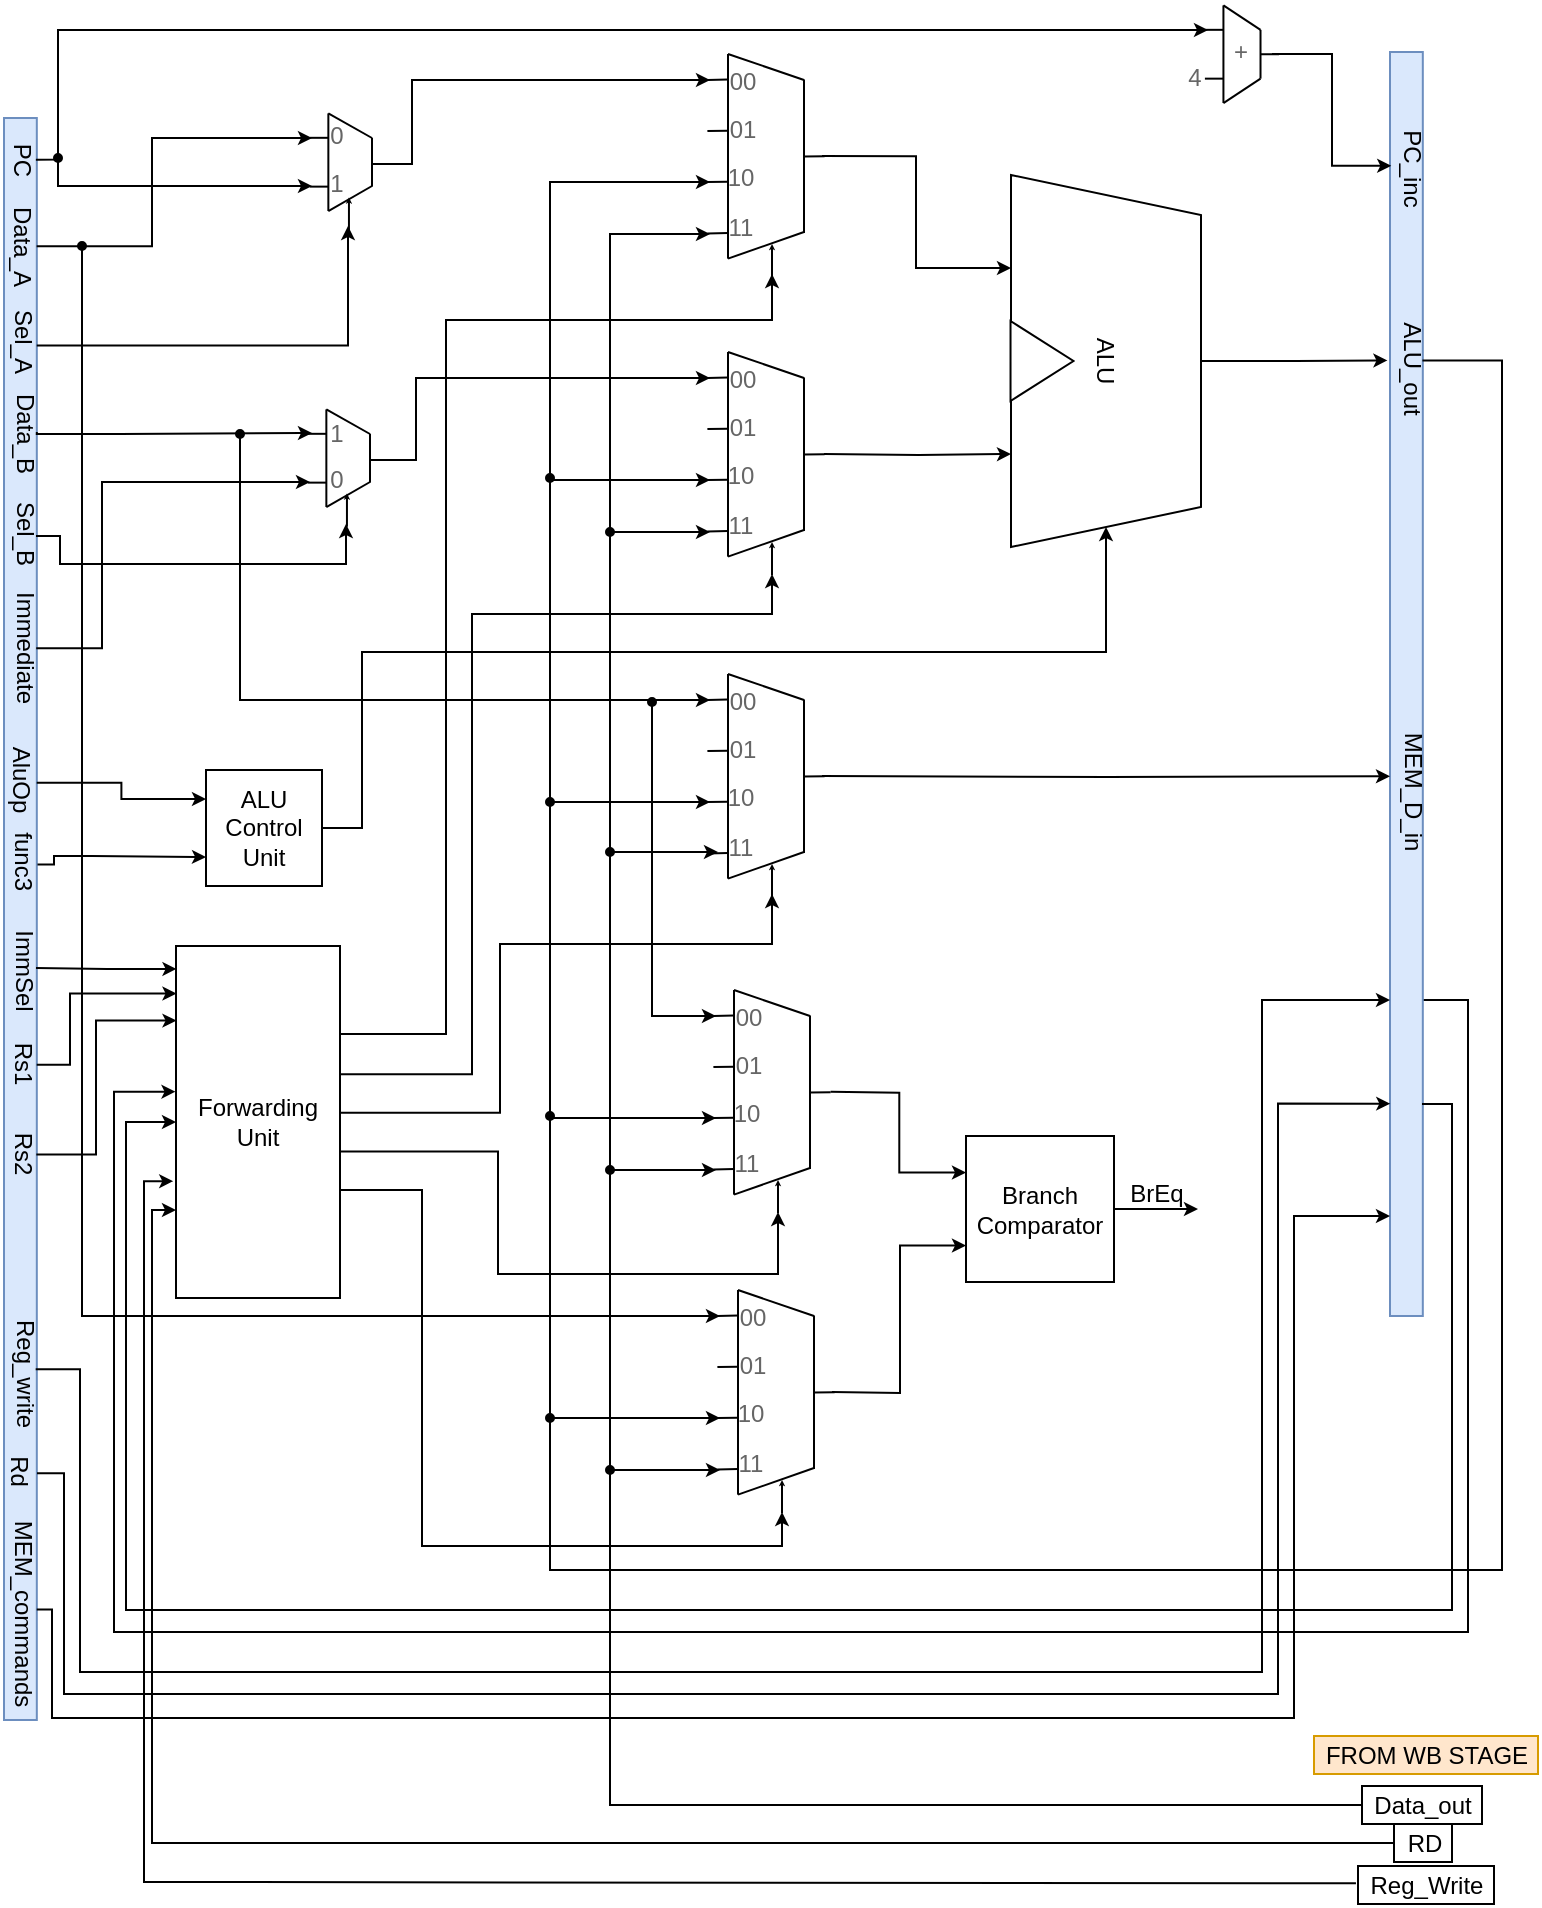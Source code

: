 <mxfile version="13.9.9" type="device"><diagram id="gs0zXALR4lEUMg1UEEpx" name="Pagina-1"><mxGraphModel dx="1707" dy="987" grid="1" gridSize="1" guides="1" tooltips="1" connect="1" arrows="1" fold="1" page="1" pageScale="1" pageWidth="827" pageHeight="1169" math="0" shadow="0"><root><mxCell id="0"/><mxCell id="1" parent="0"/><mxCell id="Ndp9Zpf3dCHqJicD7JMs-126" style="edgeStyle=orthogonalEdgeStyle;rounded=0;orthogonalLoop=1;jettySize=auto;html=1;startArrow=oval;startFill=1;startSize=4;endSize=4;" edge="1" parent="1"><mxGeometry relative="1" as="geometry"><mxPoint x="204" y="103" as="targetPoint"/><mxPoint x="77" y="89" as="sourcePoint"/><Array as="points"><mxPoint x="77" y="103"/></Array></mxGeometry></mxCell><mxCell id="iax1utz7W0_D4Rfj1c8Q-108" value="" style="rounded=0;whiteSpace=wrap;html=1;fillColor=#dae8fc;strokeColor=#6c8ebf;" parent="1" vertex="1"><mxGeometry x="50" y="69" width="16.41" height="801" as="geometry"/></mxCell><mxCell id="Ndp9Zpf3dCHqJicD7JMs-147" style="edgeStyle=orthogonalEdgeStyle;rounded=0;orthogonalLoop=1;jettySize=auto;html=1;startArrow=none;startFill=0;startSize=4;endSize=4;" edge="1" parent="1" source="iax1utz7W0_D4Rfj1c8Q-190"><mxGeometry relative="1" as="geometry"><mxPoint x="647" y="614.5" as="targetPoint"/></mxGeometry></mxCell><mxCell id="iax1utz7W0_D4Rfj1c8Q-190" value="Branch Comparator" style="rounded=0;whiteSpace=wrap;html=1;" parent="1" vertex="1"><mxGeometry x="531" y="578" width="74" height="73" as="geometry"/></mxCell><mxCell id="Ndp9Zpf3dCHqJicD7JMs-159" style="edgeStyle=orthogonalEdgeStyle;rounded=0;orthogonalLoop=1;jettySize=auto;html=1;exitX=1;exitY=0.75;exitDx=0;exitDy=0;startArrow=none;startFill=0;startSize=4;endSize=4;entryX=-0.003;entryY=0.414;entryDx=0;entryDy=0;entryPerimeter=0;" edge="1" parent="1" source="iax1utz7W0_D4Rfj1c8Q-194" target="Ndp9Zpf3dCHqJicD7JMs-87"><mxGeometry relative="1" as="geometry"><mxPoint x="119" y="555" as="targetPoint"/><Array as="points"><mxPoint x="782" y="510"/><mxPoint x="782" y="826"/><mxPoint x="105" y="826"/><mxPoint x="105" y="556"/></Array></mxGeometry></mxCell><mxCell id="iax1utz7W0_D4Rfj1c8Q-194" value="" style="rounded=0;whiteSpace=wrap;html=1;fillColor=#dae8fc;strokeColor=#6c8ebf;" parent="1" vertex="1"><mxGeometry x="743" y="36" width="16.41" height="632" as="geometry"/></mxCell><mxCell id="Ndp9Zpf3dCHqJicD7JMs-124" style="edgeStyle=orthogonalEdgeStyle;rounded=0;orthogonalLoop=1;jettySize=auto;html=1;startArrow=none;startFill=0;startSize=4;endSize=4;exitX=0.982;exitY=0.331;exitDx=0;exitDy=0;exitPerimeter=0;" edge="1" parent="1" source="iax1utz7W0_D4Rfj1c8Q-108"><mxGeometry relative="1" as="geometry"><mxPoint x="203" y="251" as="targetPoint"/><Array as="points"><mxPoint x="99" y="334"/><mxPoint x="99" y="251"/></Array></mxGeometry></mxCell><mxCell id="lQGqetDoTT76fEAt_yZY-45" value="Immediate" style="text;html=1;align=center;verticalAlign=middle;resizable=0;points=[];autosize=1;rotation=90;" parent="1" vertex="1"><mxGeometry x="27.5" y="324" width="67" height="19" as="geometry"/></mxCell><mxCell id="lQGqetDoTT76fEAt_yZY-122" style="edgeStyle=orthogonalEdgeStyle;rounded=0;orthogonalLoop=1;jettySize=auto;html=1;startArrow=none;startFill=0;endSize=4;targetPerimeterSpacing=0;strokeWidth=1;exitX=0.995;exitY=0.08;exitDx=0;exitDy=0;exitPerimeter=0;" parent="1" source="iax1utz7W0_D4Rfj1c8Q-108" edge="1"><mxGeometry relative="1" as="geometry"><mxPoint x="204" y="79" as="targetPoint"/><Array as="points"><mxPoint x="124" y="133"/><mxPoint x="124" y="79"/></Array><mxPoint x="80" y="195.876" as="sourcePoint"/></mxGeometry></mxCell><mxCell id="lQGqetDoTT76fEAt_yZY-48" value="Data_A" style="text;html=1;align=center;verticalAlign=middle;resizable=0;points=[];autosize=1;rotation=90;" parent="1" vertex="1"><mxGeometry x="34" y="123" width="51" height="19" as="geometry"/></mxCell><mxCell id="Ndp9Zpf3dCHqJicD7JMs-82" style="edgeStyle=orthogonalEdgeStyle;rounded=0;orthogonalLoop=1;jettySize=auto;html=1;endSize=4;exitX=1.001;exitY=0.196;exitDx=0;exitDy=0;exitPerimeter=0;" edge="1" parent="1" source="iax1utz7W0_D4Rfj1c8Q-108"><mxGeometry relative="1" as="geometry"><mxPoint x="204" y="226.5" as="targetPoint"/><Array as="points"><mxPoint x="66" y="227"/><mxPoint x="108" y="227"/></Array></mxGeometry></mxCell><mxCell id="lQGqetDoTT76fEAt_yZY-49" value="Data_B" style="text;html=1;align=center;verticalAlign=middle;resizable=0;points=[];autosize=1;rotation=90;" parent="1" vertex="1"><mxGeometry x="35.5" y="217" width="51" height="19" as="geometry"/></mxCell><mxCell id="QHmNfSdxO73KkAFyMdb4-10" style="edgeStyle=orthogonalEdgeStyle;rounded=0;orthogonalLoop=1;jettySize=auto;html=1;startArrow=none;startFill=0;endArrow=classic;endFill=1;endSize=4;exitX=0.972;exitY=0.026;exitDx=0;exitDy=0;exitPerimeter=0;" parent="1" source="iax1utz7W0_D4Rfj1c8Q-108" edge="1"><mxGeometry relative="1" as="geometry"><mxPoint x="652" y="25" as="targetPoint"/><Array as="points"><mxPoint x="77" y="90"/><mxPoint x="77" y="25"/><mxPoint x="640" y="25"/></Array><mxPoint x="87" y="101" as="sourcePoint"/></mxGeometry></mxCell><mxCell id="lQGqetDoTT76fEAt_yZY-53" value="PC" style="text;html=1;align=center;verticalAlign=middle;resizable=0;points=[];autosize=1;rotation=90;" parent="1" vertex="1"><mxGeometry x="45.0" y="80.26" width="28" height="19" as="geometry"/></mxCell><mxCell id="lQGqetDoTT76fEAt_yZY-54" value="" style="group" parent="1" vertex="1" connectable="0"><mxGeometry x="204.997" y="211.995" width="37.274" height="51.525" as="geometry"/></mxCell><mxCell id="lQGqetDoTT76fEAt_yZY-55" value="" style="group" parent="lQGqetDoTT76fEAt_yZY-54" vertex="1" connectable="0"><mxGeometry width="33.984" height="51.525" as="geometry"/></mxCell><mxCell id="lQGqetDoTT76fEAt_yZY-56" value="" style="endArrow=none;html=1;" parent="lQGqetDoTT76fEAt_yZY-55" edge="1"><mxGeometry width="50" height="50" relative="1" as="geometry"><mxPoint x="6.179" y="51.525" as="sourcePoint"/><mxPoint x="6.179" y="2.712" as="targetPoint"/></mxGeometry></mxCell><mxCell id="lQGqetDoTT76fEAt_yZY-57" value="" style="endArrow=none;html=1;" parent="lQGqetDoTT76fEAt_yZY-55" edge="1"><mxGeometry width="50" height="50" relative="1" as="geometry"><mxPoint x="-3.089" y="14.915" as="sourcePoint"/><mxPoint x="6.179" y="14.915" as="targetPoint"/><Array as="points"><mxPoint x="6.179" y="14.915"/></Array></mxGeometry></mxCell><mxCell id="lQGqetDoTT76fEAt_yZY-58" value="" style="endArrow=none;html=1;" parent="lQGqetDoTT76fEAt_yZY-55" edge="1"><mxGeometry width="50" height="50" relative="1" as="geometry"><mxPoint x="-3.089" y="39.322" as="sourcePoint"/><mxPoint x="6.179" y="39.322" as="targetPoint"/><Array as="points"><mxPoint x="6.179" y="39.322"/></Array></mxGeometry></mxCell><mxCell id="lQGqetDoTT76fEAt_yZY-59" value="" style="endArrow=none;html=1;" parent="lQGqetDoTT76fEAt_yZY-55" edge="1"><mxGeometry width="50" height="50" relative="1" as="geometry"><mxPoint x="6.179" y="2.712" as="sourcePoint"/><mxPoint x="28.003" y="15.005" as="targetPoint"/></mxGeometry></mxCell><mxCell id="lQGqetDoTT76fEAt_yZY-60" value="" style="endArrow=none;html=1;" parent="lQGqetDoTT76fEAt_yZY-55" edge="1"><mxGeometry width="50" height="50" relative="1" as="geometry"><mxPoint x="6.179" y="51.525" as="sourcePoint"/><mxPoint x="28.003" y="39.005" as="targetPoint"/></mxGeometry></mxCell><mxCell id="lQGqetDoTT76fEAt_yZY-61" value="" style="endArrow=none;html=1;" parent="lQGqetDoTT76fEAt_yZY-55" edge="1"><mxGeometry width="50" height="50" relative="1" as="geometry"><mxPoint x="28.006" y="39.322" as="sourcePoint"/><mxPoint x="28.006" y="14.915" as="targetPoint"/></mxGeometry></mxCell><mxCell id="lQGqetDoTT76fEAt_yZY-62" value="&lt;font color=&quot;#666666&quot; style=&quot;font-size: 12px&quot;&gt;0&lt;/font&gt;" style="text;html=1;align=center;verticalAlign=middle;resizable=0;points=[];autosize=1;" parent="lQGqetDoTT76fEAt_yZY-55" vertex="1"><mxGeometry x="3.0" y="28.01" width="17" height="19" as="geometry"/></mxCell><mxCell id="lQGqetDoTT76fEAt_yZY-63" value="&lt;font color=&quot;#666666&quot; style=&quot;font-size: 12px;&quot;&gt;1&lt;/font&gt;" style="text;html=1;align=center;verticalAlign=middle;resizable=0;points=[];autosize=1;fontSize=12;" parent="lQGqetDoTT76fEAt_yZY-55" vertex="1"><mxGeometry x="1.5" y="5.007" width="20" height="20" as="geometry"/></mxCell><mxCell id="lQGqetDoTT76fEAt_yZY-64" value="" style="endArrow=classic;html=1;endFill=1;endSize=0;" parent="lQGqetDoTT76fEAt_yZY-55" edge="1"><mxGeometry width="50" height="50" relative="1" as="geometry"><mxPoint x="16.477" y="61.369" as="sourcePoint"/><mxPoint x="16.477" y="44.744" as="targetPoint"/></mxGeometry></mxCell><mxCell id="lQGqetDoTT76fEAt_yZY-65" value="" style="endArrow=none;html=1;" parent="lQGqetDoTT76fEAt_yZY-54" edge="1"><mxGeometry width="50" height="50" relative="1" as="geometry"><mxPoint x="28.006" y="28.009" as="sourcePoint"/><mxPoint x="37.274" y="28.009" as="targetPoint"/><Array as="points"/></mxGeometry></mxCell><mxCell id="lQGqetDoTT76fEAt_yZY-66" value="" style="group" parent="1" vertex="1" connectable="0"><mxGeometry x="205.997" y="63.995" width="37.274" height="51.525" as="geometry"/></mxCell><mxCell id="lQGqetDoTT76fEAt_yZY-67" value="" style="group" parent="lQGqetDoTT76fEAt_yZY-66" vertex="1" connectable="0"><mxGeometry width="33.984" height="51.525" as="geometry"/></mxCell><mxCell id="lQGqetDoTT76fEAt_yZY-68" value="" style="endArrow=none;html=1;" parent="lQGqetDoTT76fEAt_yZY-67" edge="1"><mxGeometry width="50" height="50" relative="1" as="geometry"><mxPoint x="6.179" y="51.525" as="sourcePoint"/><mxPoint x="6.179" y="2.712" as="targetPoint"/></mxGeometry></mxCell><mxCell id="lQGqetDoTT76fEAt_yZY-69" value="" style="endArrow=none;html=1;" parent="lQGqetDoTT76fEAt_yZY-67" edge="1"><mxGeometry width="50" height="50" relative="1" as="geometry"><mxPoint x="-3.089" y="14.915" as="sourcePoint"/><mxPoint x="6.179" y="14.915" as="targetPoint"/><Array as="points"><mxPoint x="6.179" y="14.915"/></Array></mxGeometry></mxCell><mxCell id="lQGqetDoTT76fEAt_yZY-70" value="" style="endArrow=none;html=1;" parent="lQGqetDoTT76fEAt_yZY-67" edge="1"><mxGeometry width="50" height="50" relative="1" as="geometry"><mxPoint x="-3.089" y="39.322" as="sourcePoint"/><mxPoint x="6.179" y="39.322" as="targetPoint"/><Array as="points"><mxPoint x="6.179" y="39.322"/></Array></mxGeometry></mxCell><mxCell id="lQGqetDoTT76fEAt_yZY-71" value="" style="endArrow=none;html=1;" parent="lQGqetDoTT76fEAt_yZY-67" edge="1"><mxGeometry width="50" height="50" relative="1" as="geometry"><mxPoint x="6.179" y="2.712" as="sourcePoint"/><mxPoint x="28.003" y="15.005" as="targetPoint"/></mxGeometry></mxCell><mxCell id="lQGqetDoTT76fEAt_yZY-72" value="" style="endArrow=none;html=1;" parent="lQGqetDoTT76fEAt_yZY-67" edge="1"><mxGeometry width="50" height="50" relative="1" as="geometry"><mxPoint x="6.179" y="51.525" as="sourcePoint"/><mxPoint x="28.003" y="39.005" as="targetPoint"/></mxGeometry></mxCell><mxCell id="lQGqetDoTT76fEAt_yZY-73" value="" style="endArrow=none;html=1;" parent="lQGqetDoTT76fEAt_yZY-67" edge="1"><mxGeometry width="50" height="50" relative="1" as="geometry"><mxPoint x="28.006" y="39.322" as="sourcePoint"/><mxPoint x="28.006" y="14.915" as="targetPoint"/></mxGeometry></mxCell><mxCell id="lQGqetDoTT76fEAt_yZY-74" value="&lt;font color=&quot;#666666&quot; style=&quot;font-size: 12px&quot;&gt;0&lt;/font&gt;" style="text;html=1;align=center;verticalAlign=middle;resizable=0;points=[];autosize=1;" parent="lQGqetDoTT76fEAt_yZY-67" vertex="1"><mxGeometry x="2.0" y="5" width="17" height="19" as="geometry"/></mxCell><mxCell id="lQGqetDoTT76fEAt_yZY-75" value="&lt;font color=&quot;#666666&quot; style=&quot;font-size: 12px;&quot;&gt;1&lt;/font&gt;" style="text;html=1;align=center;verticalAlign=middle;resizable=0;points=[];autosize=1;fontSize=12;" parent="lQGqetDoTT76fEAt_yZY-67" vertex="1"><mxGeometry y="28.007" width="20" height="20" as="geometry"/></mxCell><mxCell id="lQGqetDoTT76fEAt_yZY-76" value="" style="endArrow=classic;html=1;endFill=1;endSize=0;" parent="lQGqetDoTT76fEAt_yZY-67" edge="1"><mxGeometry width="50" height="50" relative="1" as="geometry"><mxPoint x="16.477" y="61.369" as="sourcePoint"/><mxPoint x="16.477" y="44.744" as="targetPoint"/></mxGeometry></mxCell><mxCell id="lQGqetDoTT76fEAt_yZY-77" value="" style="endArrow=none;html=1;" parent="lQGqetDoTT76fEAt_yZY-66" edge="1"><mxGeometry width="50" height="50" relative="1" as="geometry"><mxPoint x="28.006" y="28.009" as="sourcePoint"/><mxPoint x="37.274" y="28.009" as="targetPoint"/><Array as="points"/></mxGeometry></mxCell><mxCell id="lQGqetDoTT76fEAt_yZY-99" value="" style="group" parent="1" vertex="1" connectable="0"><mxGeometry x="635.001" y="10.001" width="52.521" height="51.525" as="geometry"/></mxCell><mxCell id="lQGqetDoTT76fEAt_yZY-100" value="" style="group" parent="lQGqetDoTT76fEAt_yZY-99" vertex="1" connectable="0"><mxGeometry x="18.537" width="33.984" height="51.525" as="geometry"/></mxCell><mxCell id="lQGqetDoTT76fEAt_yZY-101" value="" style="endArrow=none;html=1;" parent="lQGqetDoTT76fEAt_yZY-100" edge="1"><mxGeometry width="50" height="50" relative="1" as="geometry"><mxPoint x="6.179" y="51.525" as="sourcePoint"/><mxPoint x="6.179" y="2.712" as="targetPoint"/></mxGeometry></mxCell><mxCell id="lQGqetDoTT76fEAt_yZY-102" value="" style="endArrow=none;html=1;" parent="lQGqetDoTT76fEAt_yZY-100" edge="1"><mxGeometry width="50" height="50" relative="1" as="geometry"><mxPoint x="-3.089" y="14.915" as="sourcePoint"/><mxPoint x="6.179" y="14.915" as="targetPoint"/><Array as="points"><mxPoint x="6.179" y="14.915"/></Array></mxGeometry></mxCell><mxCell id="lQGqetDoTT76fEAt_yZY-103" value="" style="endArrow=none;html=1;" parent="lQGqetDoTT76fEAt_yZY-100" edge="1"><mxGeometry width="50" height="50" relative="1" as="geometry"><mxPoint x="-3.089" y="39.322" as="sourcePoint"/><mxPoint x="6.179" y="39.322" as="targetPoint"/><Array as="points"><mxPoint x="6.179" y="39.322"/></Array></mxGeometry></mxCell><mxCell id="lQGqetDoTT76fEAt_yZY-104" value="" style="endArrow=none;html=1;" parent="lQGqetDoTT76fEAt_yZY-100" edge="1"><mxGeometry width="50" height="50" relative="1" as="geometry"><mxPoint x="6.179" y="2.712" as="sourcePoint"/><mxPoint x="24.716" y="14.915" as="targetPoint"/></mxGeometry></mxCell><mxCell id="lQGqetDoTT76fEAt_yZY-105" value="" style="endArrow=none;html=1;" parent="lQGqetDoTT76fEAt_yZY-100" edge="1"><mxGeometry width="50" height="50" relative="1" as="geometry"><mxPoint x="6.179" y="51.525" as="sourcePoint"/><mxPoint x="24.716" y="39.322" as="targetPoint"/></mxGeometry></mxCell><mxCell id="lQGqetDoTT76fEAt_yZY-106" value="" style="endArrow=none;html=1;" parent="lQGqetDoTT76fEAt_yZY-100" edge="1"><mxGeometry width="50" height="50" relative="1" as="geometry"><mxPoint x="24.716" y="39.322" as="sourcePoint"/><mxPoint x="24.716" y="14.915" as="targetPoint"/></mxGeometry></mxCell><mxCell id="lQGqetDoTT76fEAt_yZY-107" value="" style="endArrow=none;html=1;" parent="lQGqetDoTT76fEAt_yZY-100" edge="1"><mxGeometry width="50" height="50" relative="1" as="geometry"><mxPoint x="24.716" y="27.119" as="sourcePoint"/><mxPoint x="33.984" y="27.119" as="targetPoint"/><Array as="points"/></mxGeometry></mxCell><mxCell id="lQGqetDoTT76fEAt_yZY-108" value="&lt;font color=&quot;#666666&quot;&gt;+&lt;/font&gt;" style="text;html=1;align=center;verticalAlign=middle;resizable=0;points=[];autosize=1;fontSize=12;" parent="lQGqetDoTT76fEAt_yZY-100" vertex="1"><mxGeometry x="5.149" y="16.259" width="18" height="19" as="geometry"/></mxCell><mxCell id="lQGqetDoTT76fEAt_yZY-110" value="&lt;font color=&quot;#666666&quot;&gt;4&lt;/font&gt;" style="text;html=1;align=center;verticalAlign=middle;resizable=0;points=[];autosize=1;fontSize=12;" parent="lQGqetDoTT76fEAt_yZY-99" vertex="1"><mxGeometry x="1.54" y="29" width="17" height="19" as="geometry"/></mxCell><mxCell id="Ndp9Zpf3dCHqJicD7JMs-101" style="edgeStyle=orthogonalEdgeStyle;rounded=0;orthogonalLoop=1;jettySize=auto;html=1;entryX=-0.078;entryY=0.244;entryDx=0;entryDy=0;entryPerimeter=0;endSize=4;" edge="1" parent="1" source="lQGqetDoTT76fEAt_yZY-89" target="iax1utz7W0_D4Rfj1c8Q-194"><mxGeometry relative="1" as="geometry"/></mxCell><mxCell id="lQGqetDoTT76fEAt_yZY-89" value="ALU" style="shape=trapezoid;perimeter=trapezoidPerimeter;whiteSpace=wrap;html=1;fixedSize=1;rotation=90;" parent="1" vertex="1"><mxGeometry x="508" y="143" width="186" height="95" as="geometry"/></mxCell><mxCell id="Ndp9Zpf3dCHqJicD7JMs-141" style="edgeStyle=orthogonalEdgeStyle;rounded=0;orthogonalLoop=1;jettySize=auto;html=1;startArrow=none;startFill=0;startSize=4;endSize=4;entryX=0.75;entryY=1;entryDx=0;entryDy=0;" edge="1" parent="1" target="lQGqetDoTT76fEAt_yZY-89"><mxGeometry relative="1" as="geometry"><mxPoint x="540" y="255" as="targetPoint"/><mxPoint x="460" y="237" as="sourcePoint"/></mxGeometry></mxCell><mxCell id="lQGqetDoTT76fEAt_yZY-93" value="" style="triangle;whiteSpace=wrap;html=1;direction=north;rotation=90;" parent="1" vertex="1"><mxGeometry x="549" y="174.76" width="40" height="31.47" as="geometry"/></mxCell><mxCell id="Ndp9Zpf3dCHqJicD7JMs-2" value="" style="group" vertex="1" connectable="0" parent="1"><mxGeometry x="411.997" y="186" width="48.303" height="102.311" as="geometry"/></mxCell><mxCell id="Ndp9Zpf3dCHqJicD7JMs-3" value="" style="group" vertex="1" connectable="0" parent="Ndp9Zpf3dCHqJicD7JMs-2"><mxGeometry width="41.193" height="102.311" as="geometry"/></mxCell><mxCell id="Ndp9Zpf3dCHqJicD7JMs-4" value="" style="endArrow=none;html=1;" edge="1" parent="Ndp9Zpf3dCHqJicD7JMs-3"><mxGeometry width="51.491" height="63.945" as="geometry"><mxPoint y="102.311" as="sourcePoint"/><mxPoint as="targetPoint"/></mxGeometry></mxCell><mxCell id="Ndp9Zpf3dCHqJicD7JMs-5" value="" style="endArrow=none;html=1;" edge="1" parent="Ndp9Zpf3dCHqJicD7JMs-3"><mxGeometry y="25.578" width="51.491" height="63.945" as="geometry"><mxPoint y="102.311" as="sourcePoint"/><mxPoint x="38.003" y="89" as="targetPoint"/></mxGeometry></mxCell><mxCell id="Ndp9Zpf3dCHqJicD7JMs-6" value="" style="endArrow=none;html=1;" edge="1" parent="Ndp9Zpf3dCHqJicD7JMs-3"><mxGeometry width="51.491" height="63.945" as="geometry"><mxPoint as="sourcePoint"/><mxPoint x="38.003" y="13" as="targetPoint"/></mxGeometry></mxCell><mxCell id="Ndp9Zpf3dCHqJicD7JMs-7" value="" style="endArrow=none;html=1;" edge="1" parent="Ndp9Zpf3dCHqJicD7JMs-3"><mxGeometry x="7.11" width="51.491" height="63.945" as="geometry"><mxPoint x="38.004" y="89.522" as="sourcePoint"/><mxPoint x="38.004" y="12.789" as="targetPoint"/></mxGeometry></mxCell><mxCell id="Ndp9Zpf3dCHqJicD7JMs-8" value="" style="endArrow=none;html=1;" edge="1" parent="Ndp9Zpf3dCHqJicD7JMs-3"><mxGeometry width="51.491" height="63.945" as="geometry"><mxPoint x="-10.298" y="12.968" as="sourcePoint"/><mxPoint y="12.789" as="targetPoint"/><Array as="points"><mxPoint y="12.789"/></Array></mxGeometry></mxCell><mxCell id="Ndp9Zpf3dCHqJicD7JMs-9" value="" style="endArrow=none;html=1;" edge="1" parent="Ndp9Zpf3dCHqJicD7JMs-3"><mxGeometry y="-25.399" width="51.491" height="63.945" as="geometry"><mxPoint x="-10.298" y="38.546" as="sourcePoint"/><mxPoint y="38.367" as="targetPoint"/><Array as="points"><mxPoint y="38.367"/></Array></mxGeometry></mxCell><mxCell id="Ndp9Zpf3dCHqJicD7JMs-10" value="" style="endArrow=none;html=1;" edge="1" parent="Ndp9Zpf3dCHqJicD7JMs-3"><mxGeometry y="0.077" width="51.491" height="63.945" as="geometry"><mxPoint x="-10.298" y="64.021" as="sourcePoint"/><mxPoint x="2.342e-13" y="63.842" as="targetPoint"/><Array as="points"><mxPoint y="63.842"/></Array></mxGeometry></mxCell><mxCell id="Ndp9Zpf3dCHqJicD7JMs-11" value="" style="endArrow=none;html=1;" edge="1" parent="Ndp9Zpf3dCHqJicD7JMs-3"><mxGeometry y="25.757" width="51.491" height="63.945" as="geometry"><mxPoint x="-10.298" y="89.701" as="sourcePoint"/><mxPoint x="2.342e-13" y="89.522" as="targetPoint"/><Array as="points"><mxPoint y="89.522"/></Array></mxGeometry></mxCell><mxCell id="Ndp9Zpf3dCHqJicD7JMs-12" value="&lt;span style=&quot;color: rgb(102 , 102 , 102)&quot;&gt;&lt;font style=&quot;font-size: 12px&quot;&gt;00&lt;/font&gt;&lt;/span&gt;" style="text;html=1;align=center;verticalAlign=middle;resizable=0;points=[];autosize=1;" vertex="1" parent="Ndp9Zpf3dCHqJicD7JMs-3"><mxGeometry x="-5.149" y="4.021" width="25" height="19" as="geometry"/></mxCell><mxCell id="Ndp9Zpf3dCHqJicD7JMs-13" value="&lt;span style=&quot;color: rgb(102 , 102 , 102)&quot;&gt;&lt;font style=&quot;font-size: 12px&quot;&gt;01&lt;/font&gt;&lt;/span&gt;" style="text;html=1;align=center;verticalAlign=middle;resizable=0;points=[];autosize=1;" vertex="1" parent="Ndp9Zpf3dCHqJicD7JMs-3"><mxGeometry x="-5.149" y="28.0" width="25" height="19" as="geometry"/></mxCell><mxCell id="Ndp9Zpf3dCHqJicD7JMs-14" value="&lt;span style=&quot;color: rgb(102 , 102 , 102)&quot;&gt;&lt;font style=&quot;font-size: 12px&quot;&gt;10&lt;/font&gt;&lt;/span&gt;" style="text;html=1;align=center;verticalAlign=middle;resizable=0;points=[];autosize=1;" vertex="1" parent="Ndp9Zpf3dCHqJicD7JMs-3"><mxGeometry x="-5.999" y="52.998" width="25" height="19" as="geometry"/></mxCell><mxCell id="Ndp9Zpf3dCHqJicD7JMs-15" value="&lt;span style=&quot;color: rgb(102 , 102 , 102)&quot;&gt;&lt;font style=&quot;font-size: 12px&quot;&gt;11&lt;/font&gt;&lt;/span&gt;" style="text;html=1;align=center;verticalAlign=middle;resizable=0;points=[];autosize=1;" vertex="1" parent="Ndp9Zpf3dCHqJicD7JMs-3"><mxGeometry x="-5.999" y="77.997" width="24" height="19" as="geometry"/></mxCell><mxCell id="Ndp9Zpf3dCHqJicD7JMs-16" value="" style="endArrow=classic;html=1;endFill=1;endSize=0;" edge="1" parent="Ndp9Zpf3dCHqJicD7JMs-3"><mxGeometry x="5.53" y="-0.92" width="50" height="50" as="geometry"><mxPoint x="22.007" y="111.622" as="sourcePoint"/><mxPoint x="22.007" y="94.997" as="targetPoint"/></mxGeometry></mxCell><mxCell id="Ndp9Zpf3dCHqJicD7JMs-17" value="" style="endArrow=none;html=1;" edge="1" parent="Ndp9Zpf3dCHqJicD7JMs-2"><mxGeometry x="7.11" y="12.699" width="51.491" height="63.945" as="geometry"><mxPoint x="38.004" y="51.245" as="sourcePoint"/><mxPoint x="48.303" y="51.066" as="targetPoint"/><Array as="points"/></mxGeometry></mxCell><mxCell id="Ndp9Zpf3dCHqJicD7JMs-18" value="" style="group" vertex="1" connectable="0" parent="1"><mxGeometry x="411.997" y="347" width="48.303" height="102.311" as="geometry"/></mxCell><mxCell id="Ndp9Zpf3dCHqJicD7JMs-19" value="" style="group" vertex="1" connectable="0" parent="Ndp9Zpf3dCHqJicD7JMs-18"><mxGeometry width="41.193" height="102.311" as="geometry"/></mxCell><mxCell id="Ndp9Zpf3dCHqJicD7JMs-20" value="" style="endArrow=none;html=1;" edge="1" parent="Ndp9Zpf3dCHqJicD7JMs-19"><mxGeometry width="51.491" height="63.945" as="geometry"><mxPoint y="102.311" as="sourcePoint"/><mxPoint as="targetPoint"/></mxGeometry></mxCell><mxCell id="Ndp9Zpf3dCHqJicD7JMs-21" value="" style="endArrow=none;html=1;" edge="1" parent="Ndp9Zpf3dCHqJicD7JMs-19"><mxGeometry y="25.578" width="51.491" height="63.945" as="geometry"><mxPoint y="102.311" as="sourcePoint"/><mxPoint x="38.003" y="89" as="targetPoint"/></mxGeometry></mxCell><mxCell id="Ndp9Zpf3dCHqJicD7JMs-22" value="" style="endArrow=none;html=1;" edge="1" parent="Ndp9Zpf3dCHqJicD7JMs-19"><mxGeometry width="51.491" height="63.945" as="geometry"><mxPoint as="sourcePoint"/><mxPoint x="38.003" y="13" as="targetPoint"/></mxGeometry></mxCell><mxCell id="Ndp9Zpf3dCHqJicD7JMs-23" value="" style="endArrow=none;html=1;" edge="1" parent="Ndp9Zpf3dCHqJicD7JMs-19"><mxGeometry x="7.11" width="51.491" height="63.945" as="geometry"><mxPoint x="38.004" y="89.522" as="sourcePoint"/><mxPoint x="38.004" y="12.789" as="targetPoint"/></mxGeometry></mxCell><mxCell id="Ndp9Zpf3dCHqJicD7JMs-24" value="" style="endArrow=none;html=1;" edge="1" parent="Ndp9Zpf3dCHqJicD7JMs-19"><mxGeometry width="51.491" height="63.945" as="geometry"><mxPoint x="-10.298" y="12.968" as="sourcePoint"/><mxPoint y="12.789" as="targetPoint"/><Array as="points"><mxPoint y="12.789"/></Array></mxGeometry></mxCell><mxCell id="Ndp9Zpf3dCHqJicD7JMs-25" value="" style="endArrow=none;html=1;" edge="1" parent="Ndp9Zpf3dCHqJicD7JMs-19"><mxGeometry y="-25.399" width="51.491" height="63.945" as="geometry"><mxPoint x="-10.298" y="38.546" as="sourcePoint"/><mxPoint y="38.367" as="targetPoint"/><Array as="points"><mxPoint y="38.367"/></Array></mxGeometry></mxCell><mxCell id="Ndp9Zpf3dCHqJicD7JMs-26" value="" style="endArrow=none;html=1;" edge="1" parent="Ndp9Zpf3dCHqJicD7JMs-19"><mxGeometry y="0.077" width="51.491" height="63.945" as="geometry"><mxPoint x="-10.298" y="64.021" as="sourcePoint"/><mxPoint x="2.342e-13" y="63.842" as="targetPoint"/><Array as="points"><mxPoint y="63.842"/></Array></mxGeometry></mxCell><mxCell id="Ndp9Zpf3dCHqJicD7JMs-27" value="" style="endArrow=none;html=1;" edge="1" parent="Ndp9Zpf3dCHqJicD7JMs-19"><mxGeometry y="25.757" width="51.491" height="63.945" as="geometry"><mxPoint x="-10.298" y="89.701" as="sourcePoint"/><mxPoint x="2.342e-13" y="89.522" as="targetPoint"/><Array as="points"><mxPoint y="89.522"/></Array></mxGeometry></mxCell><mxCell id="Ndp9Zpf3dCHqJicD7JMs-28" value="&lt;span style=&quot;color: rgb(102 , 102 , 102)&quot;&gt;&lt;font style=&quot;font-size: 12px&quot;&gt;00&lt;/font&gt;&lt;/span&gt;" style="text;html=1;align=center;verticalAlign=middle;resizable=0;points=[];autosize=1;" vertex="1" parent="Ndp9Zpf3dCHqJicD7JMs-19"><mxGeometry x="-5.149" y="4.021" width="25" height="19" as="geometry"/></mxCell><mxCell id="Ndp9Zpf3dCHqJicD7JMs-29" value="&lt;span style=&quot;color: rgb(102 , 102 , 102)&quot;&gt;&lt;font style=&quot;font-size: 12px&quot;&gt;01&lt;/font&gt;&lt;/span&gt;" style="text;html=1;align=center;verticalAlign=middle;resizable=0;points=[];autosize=1;" vertex="1" parent="Ndp9Zpf3dCHqJicD7JMs-19"><mxGeometry x="-5.149" y="28.0" width="25" height="19" as="geometry"/></mxCell><mxCell id="Ndp9Zpf3dCHqJicD7JMs-30" value="&lt;span style=&quot;color: rgb(102 , 102 , 102)&quot;&gt;&lt;font style=&quot;font-size: 12px&quot;&gt;10&lt;/font&gt;&lt;/span&gt;" style="text;html=1;align=center;verticalAlign=middle;resizable=0;points=[];autosize=1;" vertex="1" parent="Ndp9Zpf3dCHqJicD7JMs-19"><mxGeometry x="-5.999" y="52.998" width="25" height="19" as="geometry"/></mxCell><mxCell id="Ndp9Zpf3dCHqJicD7JMs-31" value="&lt;span style=&quot;color: rgb(102 , 102 , 102)&quot;&gt;&lt;font style=&quot;font-size: 12px&quot;&gt;11&lt;/font&gt;&lt;/span&gt;" style="text;html=1;align=center;verticalAlign=middle;resizable=0;points=[];autosize=1;" vertex="1" parent="Ndp9Zpf3dCHqJicD7JMs-19"><mxGeometry x="-5.999" y="77.997" width="24" height="19" as="geometry"/></mxCell><mxCell id="Ndp9Zpf3dCHqJicD7JMs-32" value="" style="endArrow=classic;html=1;endFill=1;endSize=0;" edge="1" parent="Ndp9Zpf3dCHqJicD7JMs-19"><mxGeometry x="5.53" y="-0.92" width="50" height="50" as="geometry"><mxPoint x="22.007" y="111.622" as="sourcePoint"/><mxPoint x="22.007" y="94.997" as="targetPoint"/></mxGeometry></mxCell><mxCell id="Ndp9Zpf3dCHqJicD7JMs-33" value="" style="endArrow=none;html=1;" edge="1" parent="Ndp9Zpf3dCHqJicD7JMs-18"><mxGeometry x="7.11" y="12.699" width="51.491" height="63.945" as="geometry"><mxPoint x="38.004" y="51.245" as="sourcePoint"/><mxPoint x="48.303" y="51.066" as="targetPoint"/><Array as="points"/></mxGeometry></mxCell><mxCell id="Ndp9Zpf3dCHqJicD7JMs-34" value="" style="group" vertex="1" connectable="0" parent="1"><mxGeometry x="414.997" y="505" width="48.303" height="102.311" as="geometry"/></mxCell><mxCell id="Ndp9Zpf3dCHqJicD7JMs-35" value="" style="group" vertex="1" connectable="0" parent="Ndp9Zpf3dCHqJicD7JMs-34"><mxGeometry width="41.193" height="102.311" as="geometry"/></mxCell><mxCell id="Ndp9Zpf3dCHqJicD7JMs-36" value="" style="endArrow=none;html=1;" edge="1" parent="Ndp9Zpf3dCHqJicD7JMs-35"><mxGeometry width="51.491" height="63.945" as="geometry"><mxPoint y="102.311" as="sourcePoint"/><mxPoint as="targetPoint"/></mxGeometry></mxCell><mxCell id="Ndp9Zpf3dCHqJicD7JMs-37" value="" style="endArrow=none;html=1;" edge="1" parent="Ndp9Zpf3dCHqJicD7JMs-35"><mxGeometry y="25.578" width="51.491" height="63.945" as="geometry"><mxPoint y="102.311" as="sourcePoint"/><mxPoint x="38.003" y="89" as="targetPoint"/></mxGeometry></mxCell><mxCell id="Ndp9Zpf3dCHqJicD7JMs-38" value="" style="endArrow=none;html=1;" edge="1" parent="Ndp9Zpf3dCHqJicD7JMs-35"><mxGeometry width="51.491" height="63.945" as="geometry"><mxPoint as="sourcePoint"/><mxPoint x="38.003" y="13" as="targetPoint"/></mxGeometry></mxCell><mxCell id="Ndp9Zpf3dCHqJicD7JMs-39" value="" style="endArrow=none;html=1;" edge="1" parent="Ndp9Zpf3dCHqJicD7JMs-35"><mxGeometry x="7.11" width="51.491" height="63.945" as="geometry"><mxPoint x="38.004" y="89.522" as="sourcePoint"/><mxPoint x="38.004" y="12.789" as="targetPoint"/></mxGeometry></mxCell><mxCell id="Ndp9Zpf3dCHqJicD7JMs-40" value="" style="endArrow=none;html=1;" edge="1" parent="Ndp9Zpf3dCHqJicD7JMs-35"><mxGeometry width="51.491" height="63.945" as="geometry"><mxPoint x="-10.298" y="12.968" as="sourcePoint"/><mxPoint y="12.789" as="targetPoint"/><Array as="points"><mxPoint y="12.789"/></Array></mxGeometry></mxCell><mxCell id="Ndp9Zpf3dCHqJicD7JMs-41" value="" style="endArrow=none;html=1;" edge="1" parent="Ndp9Zpf3dCHqJicD7JMs-35"><mxGeometry y="-25.399" width="51.491" height="63.945" as="geometry"><mxPoint x="-10.298" y="38.546" as="sourcePoint"/><mxPoint y="38.367" as="targetPoint"/><Array as="points"><mxPoint y="38.367"/></Array></mxGeometry></mxCell><mxCell id="Ndp9Zpf3dCHqJicD7JMs-42" value="" style="endArrow=none;html=1;" edge="1" parent="Ndp9Zpf3dCHqJicD7JMs-35"><mxGeometry y="0.077" width="51.491" height="63.945" as="geometry"><mxPoint x="-10.298" y="64.021" as="sourcePoint"/><mxPoint x="2.342e-13" y="63.842" as="targetPoint"/><Array as="points"><mxPoint y="63.842"/></Array></mxGeometry></mxCell><mxCell id="Ndp9Zpf3dCHqJicD7JMs-43" value="" style="endArrow=none;html=1;" edge="1" parent="Ndp9Zpf3dCHqJicD7JMs-35"><mxGeometry y="25.757" width="51.491" height="63.945" as="geometry"><mxPoint x="-10.298" y="89.701" as="sourcePoint"/><mxPoint x="2.342e-13" y="89.522" as="targetPoint"/><Array as="points"><mxPoint y="89.522"/></Array></mxGeometry></mxCell><mxCell id="Ndp9Zpf3dCHqJicD7JMs-44" value="&lt;span style=&quot;color: rgb(102 , 102 , 102)&quot;&gt;&lt;font style=&quot;font-size: 12px&quot;&gt;00&lt;/font&gt;&lt;/span&gt;" style="text;html=1;align=center;verticalAlign=middle;resizable=0;points=[];autosize=1;" vertex="1" parent="Ndp9Zpf3dCHqJicD7JMs-35"><mxGeometry x="-5.149" y="4.021" width="25" height="19" as="geometry"/></mxCell><mxCell id="Ndp9Zpf3dCHqJicD7JMs-45" value="&lt;span style=&quot;color: rgb(102 , 102 , 102)&quot;&gt;&lt;font style=&quot;font-size: 12px&quot;&gt;01&lt;/font&gt;&lt;/span&gt;" style="text;html=1;align=center;verticalAlign=middle;resizable=0;points=[];autosize=1;" vertex="1" parent="Ndp9Zpf3dCHqJicD7JMs-35"><mxGeometry x="-5.149" y="28.0" width="25" height="19" as="geometry"/></mxCell><mxCell id="Ndp9Zpf3dCHqJicD7JMs-46" value="&lt;span style=&quot;color: rgb(102 , 102 , 102)&quot;&gt;&lt;font style=&quot;font-size: 12px&quot;&gt;10&lt;/font&gt;&lt;/span&gt;" style="text;html=1;align=center;verticalAlign=middle;resizable=0;points=[];autosize=1;" vertex="1" parent="Ndp9Zpf3dCHqJicD7JMs-35"><mxGeometry x="-5.999" y="52.998" width="25" height="19" as="geometry"/></mxCell><mxCell id="Ndp9Zpf3dCHqJicD7JMs-47" value="&lt;span style=&quot;color: rgb(102 , 102 , 102)&quot;&gt;&lt;font style=&quot;font-size: 12px&quot;&gt;11&lt;/font&gt;&lt;/span&gt;" style="text;html=1;align=center;verticalAlign=middle;resizable=0;points=[];autosize=1;" vertex="1" parent="Ndp9Zpf3dCHqJicD7JMs-35"><mxGeometry x="-5.999" y="77.997" width="24" height="19" as="geometry"/></mxCell><mxCell id="Ndp9Zpf3dCHqJicD7JMs-48" value="" style="endArrow=classic;html=1;endFill=1;endSize=0;" edge="1" parent="Ndp9Zpf3dCHqJicD7JMs-35"><mxGeometry x="5.53" y="-0.92" width="50" height="50" as="geometry"><mxPoint x="22.007" y="111.622" as="sourcePoint"/><mxPoint x="22.007" y="94.997" as="targetPoint"/></mxGeometry></mxCell><mxCell id="Ndp9Zpf3dCHqJicD7JMs-49" value="" style="endArrow=none;html=1;" edge="1" parent="Ndp9Zpf3dCHqJicD7JMs-34"><mxGeometry x="7.11" y="12.699" width="51.491" height="63.945" as="geometry"><mxPoint x="38.004" y="51.245" as="sourcePoint"/><mxPoint x="48.303" y="51.066" as="targetPoint"/><Array as="points"/></mxGeometry></mxCell><mxCell id="Ndp9Zpf3dCHqJicD7JMs-50" value="" style="group" vertex="1" connectable="0" parent="1"><mxGeometry x="416.997" y="655" width="48.303" height="102.311" as="geometry"/></mxCell><mxCell id="Ndp9Zpf3dCHqJicD7JMs-51" value="" style="group" vertex="1" connectable="0" parent="Ndp9Zpf3dCHqJicD7JMs-50"><mxGeometry width="41.193" height="102.311" as="geometry"/></mxCell><mxCell id="Ndp9Zpf3dCHqJicD7JMs-52" value="" style="endArrow=none;html=1;" edge="1" parent="Ndp9Zpf3dCHqJicD7JMs-51"><mxGeometry width="51.491" height="63.945" as="geometry"><mxPoint y="102.311" as="sourcePoint"/><mxPoint as="targetPoint"/></mxGeometry></mxCell><mxCell id="Ndp9Zpf3dCHqJicD7JMs-53" value="" style="endArrow=none;html=1;" edge="1" parent="Ndp9Zpf3dCHqJicD7JMs-51"><mxGeometry y="25.578" width="51.491" height="63.945" as="geometry"><mxPoint y="102.311" as="sourcePoint"/><mxPoint x="38.003" y="89" as="targetPoint"/></mxGeometry></mxCell><mxCell id="Ndp9Zpf3dCHqJicD7JMs-54" value="" style="endArrow=none;html=1;" edge="1" parent="Ndp9Zpf3dCHqJicD7JMs-51"><mxGeometry width="51.491" height="63.945" as="geometry"><mxPoint as="sourcePoint"/><mxPoint x="38.003" y="13" as="targetPoint"/></mxGeometry></mxCell><mxCell id="Ndp9Zpf3dCHqJicD7JMs-55" value="" style="endArrow=none;html=1;" edge="1" parent="Ndp9Zpf3dCHqJicD7JMs-51"><mxGeometry x="7.11" width="51.491" height="63.945" as="geometry"><mxPoint x="38.004" y="89.522" as="sourcePoint"/><mxPoint x="38.004" y="12.789" as="targetPoint"/></mxGeometry></mxCell><mxCell id="Ndp9Zpf3dCHqJicD7JMs-56" value="" style="endArrow=none;html=1;" edge="1" parent="Ndp9Zpf3dCHqJicD7JMs-51"><mxGeometry width="51.491" height="63.945" as="geometry"><mxPoint x="-10.298" y="12.968" as="sourcePoint"/><mxPoint y="12.789" as="targetPoint"/><Array as="points"><mxPoint y="12.789"/></Array></mxGeometry></mxCell><mxCell id="Ndp9Zpf3dCHqJicD7JMs-57" value="" style="endArrow=none;html=1;" edge="1" parent="Ndp9Zpf3dCHqJicD7JMs-51"><mxGeometry y="-25.399" width="51.491" height="63.945" as="geometry"><mxPoint x="-10.298" y="38.546" as="sourcePoint"/><mxPoint y="38.367" as="targetPoint"/><Array as="points"><mxPoint y="38.367"/></Array></mxGeometry></mxCell><mxCell id="Ndp9Zpf3dCHqJicD7JMs-58" value="" style="endArrow=none;html=1;" edge="1" parent="Ndp9Zpf3dCHqJicD7JMs-51"><mxGeometry y="0.077" width="51.491" height="63.945" as="geometry"><mxPoint x="-10.298" y="64.021" as="sourcePoint"/><mxPoint x="2.342e-13" y="63.842" as="targetPoint"/><Array as="points"><mxPoint y="63.842"/></Array></mxGeometry></mxCell><mxCell id="Ndp9Zpf3dCHqJicD7JMs-59" value="" style="endArrow=none;html=1;" edge="1" parent="Ndp9Zpf3dCHqJicD7JMs-51"><mxGeometry y="25.757" width="51.491" height="63.945" as="geometry"><mxPoint x="-10.298" y="89.701" as="sourcePoint"/><mxPoint x="2.342e-13" y="89.522" as="targetPoint"/><Array as="points"><mxPoint y="89.522"/></Array></mxGeometry></mxCell><mxCell id="Ndp9Zpf3dCHqJicD7JMs-60" value="&lt;span style=&quot;color: rgb(102 , 102 , 102)&quot;&gt;&lt;font style=&quot;font-size: 12px&quot;&gt;00&lt;/font&gt;&lt;/span&gt;" style="text;html=1;align=center;verticalAlign=middle;resizable=0;points=[];autosize=1;" vertex="1" parent="Ndp9Zpf3dCHqJicD7JMs-51"><mxGeometry x="-5.149" y="4.021" width="25" height="19" as="geometry"/></mxCell><mxCell id="Ndp9Zpf3dCHqJicD7JMs-61" value="&lt;span style=&quot;color: rgb(102 , 102 , 102)&quot;&gt;&lt;font style=&quot;font-size: 12px&quot;&gt;01&lt;/font&gt;&lt;/span&gt;" style="text;html=1;align=center;verticalAlign=middle;resizable=0;points=[];autosize=1;" vertex="1" parent="Ndp9Zpf3dCHqJicD7JMs-51"><mxGeometry x="-5.149" y="28.0" width="25" height="19" as="geometry"/></mxCell><mxCell id="Ndp9Zpf3dCHqJicD7JMs-62" value="&lt;span style=&quot;color: rgb(102 , 102 , 102)&quot;&gt;&lt;font style=&quot;font-size: 12px&quot;&gt;10&lt;/font&gt;&lt;/span&gt;" style="text;html=1;align=center;verticalAlign=middle;resizable=0;points=[];autosize=1;" vertex="1" parent="Ndp9Zpf3dCHqJicD7JMs-51"><mxGeometry x="-5.999" y="52.998" width="25" height="19" as="geometry"/></mxCell><mxCell id="Ndp9Zpf3dCHqJicD7JMs-63" value="&lt;span style=&quot;color: rgb(102 , 102 , 102)&quot;&gt;&lt;font style=&quot;font-size: 12px&quot;&gt;11&lt;/font&gt;&lt;/span&gt;" style="text;html=1;align=center;verticalAlign=middle;resizable=0;points=[];autosize=1;" vertex="1" parent="Ndp9Zpf3dCHqJicD7JMs-51"><mxGeometry x="-5.999" y="77.997" width="24" height="19" as="geometry"/></mxCell><mxCell id="Ndp9Zpf3dCHqJicD7JMs-64" value="" style="endArrow=classic;html=1;endFill=1;endSize=0;" edge="1" parent="Ndp9Zpf3dCHqJicD7JMs-51"><mxGeometry x="5.53" y="-0.92" width="50" height="50" as="geometry"><mxPoint x="22.007" y="111.622" as="sourcePoint"/><mxPoint x="22.007" y="94.997" as="targetPoint"/></mxGeometry></mxCell><mxCell id="Ndp9Zpf3dCHqJicD7JMs-65" value="" style="endArrow=none;html=1;" edge="1" parent="Ndp9Zpf3dCHqJicD7JMs-50"><mxGeometry x="7.11" y="12.699" width="51.491" height="63.945" as="geometry"><mxPoint x="38.004" y="51.245" as="sourcePoint"/><mxPoint x="48.303" y="51.066" as="targetPoint"/><Array as="points"/></mxGeometry></mxCell><mxCell id="Ndp9Zpf3dCHqJicD7JMs-66" value="" style="group" vertex="1" connectable="0" parent="1"><mxGeometry x="411.997" y="37" width="48.303" height="102.311" as="geometry"/></mxCell><mxCell id="Ndp9Zpf3dCHqJicD7JMs-67" value="" style="group" vertex="1" connectable="0" parent="Ndp9Zpf3dCHqJicD7JMs-66"><mxGeometry width="41.193" height="102.311" as="geometry"/></mxCell><mxCell id="Ndp9Zpf3dCHqJicD7JMs-68" value="" style="endArrow=none;html=1;" edge="1" parent="Ndp9Zpf3dCHqJicD7JMs-67"><mxGeometry width="51.491" height="63.945" as="geometry"><mxPoint y="102.311" as="sourcePoint"/><mxPoint as="targetPoint"/></mxGeometry></mxCell><mxCell id="Ndp9Zpf3dCHqJicD7JMs-69" value="" style="endArrow=none;html=1;" edge="1" parent="Ndp9Zpf3dCHqJicD7JMs-67"><mxGeometry y="25.578" width="51.491" height="63.945" as="geometry"><mxPoint y="102.311" as="sourcePoint"/><mxPoint x="38.003" y="89" as="targetPoint"/></mxGeometry></mxCell><mxCell id="Ndp9Zpf3dCHqJicD7JMs-70" value="" style="endArrow=none;html=1;" edge="1" parent="Ndp9Zpf3dCHqJicD7JMs-67"><mxGeometry width="51.491" height="63.945" as="geometry"><mxPoint as="sourcePoint"/><mxPoint x="38.003" y="13" as="targetPoint"/></mxGeometry></mxCell><mxCell id="Ndp9Zpf3dCHqJicD7JMs-71" value="" style="endArrow=none;html=1;" edge="1" parent="Ndp9Zpf3dCHqJicD7JMs-67"><mxGeometry x="7.11" width="51.491" height="63.945" as="geometry"><mxPoint x="38.004" y="89.522" as="sourcePoint"/><mxPoint x="38.004" y="12.789" as="targetPoint"/></mxGeometry></mxCell><mxCell id="Ndp9Zpf3dCHqJicD7JMs-72" value="" style="endArrow=none;html=1;" edge="1" parent="Ndp9Zpf3dCHqJicD7JMs-67"><mxGeometry width="51.491" height="63.945" as="geometry"><mxPoint x="-10.298" y="12.968" as="sourcePoint"/><mxPoint y="12.789" as="targetPoint"/><Array as="points"><mxPoint y="12.789"/></Array></mxGeometry></mxCell><mxCell id="Ndp9Zpf3dCHqJicD7JMs-73" value="" style="endArrow=none;html=1;" edge="1" parent="Ndp9Zpf3dCHqJicD7JMs-67"><mxGeometry y="-25.399" width="51.491" height="63.945" as="geometry"><mxPoint x="-10.298" y="38.546" as="sourcePoint"/><mxPoint y="38.367" as="targetPoint"/><Array as="points"><mxPoint y="38.367"/></Array></mxGeometry></mxCell><mxCell id="Ndp9Zpf3dCHqJicD7JMs-74" value="" style="endArrow=none;html=1;" edge="1" parent="Ndp9Zpf3dCHqJicD7JMs-67"><mxGeometry y="0.077" width="51.491" height="63.945" as="geometry"><mxPoint x="-10.298" y="64.021" as="sourcePoint"/><mxPoint x="2.342e-13" y="63.842" as="targetPoint"/><Array as="points"><mxPoint y="63.842"/></Array></mxGeometry></mxCell><mxCell id="Ndp9Zpf3dCHqJicD7JMs-75" value="" style="endArrow=none;html=1;" edge="1" parent="Ndp9Zpf3dCHqJicD7JMs-67"><mxGeometry y="25.757" width="51.491" height="63.945" as="geometry"><mxPoint x="-10.298" y="89.701" as="sourcePoint"/><mxPoint x="2.342e-13" y="89.522" as="targetPoint"/><Array as="points"><mxPoint y="89.522"/></Array></mxGeometry></mxCell><mxCell id="Ndp9Zpf3dCHqJicD7JMs-76" value="&lt;span style=&quot;color: rgb(102 , 102 , 102)&quot;&gt;&lt;font style=&quot;font-size: 12px&quot;&gt;00&lt;/font&gt;&lt;/span&gt;" style="text;html=1;align=center;verticalAlign=middle;resizable=0;points=[];autosize=1;" vertex="1" parent="Ndp9Zpf3dCHqJicD7JMs-67"><mxGeometry x="-5.149" y="4.021" width="25" height="19" as="geometry"/></mxCell><mxCell id="Ndp9Zpf3dCHqJicD7JMs-77" value="&lt;span style=&quot;color: rgb(102 , 102 , 102)&quot;&gt;&lt;font style=&quot;font-size: 12px&quot;&gt;01&lt;/font&gt;&lt;/span&gt;" style="text;html=1;align=center;verticalAlign=middle;resizable=0;points=[];autosize=1;" vertex="1" parent="Ndp9Zpf3dCHqJicD7JMs-67"><mxGeometry x="-5.149" y="28.0" width="25" height="19" as="geometry"/></mxCell><mxCell id="Ndp9Zpf3dCHqJicD7JMs-78" value="&lt;span style=&quot;color: rgb(102 , 102 , 102)&quot;&gt;&lt;font style=&quot;font-size: 12px&quot;&gt;10&lt;/font&gt;&lt;/span&gt;" style="text;html=1;align=center;verticalAlign=middle;resizable=0;points=[];autosize=1;" vertex="1" parent="Ndp9Zpf3dCHqJicD7JMs-67"><mxGeometry x="-5.999" y="52.998" width="25" height="19" as="geometry"/></mxCell><mxCell id="Ndp9Zpf3dCHqJicD7JMs-79" value="&lt;span style=&quot;color: rgb(102 , 102 , 102)&quot;&gt;&lt;font style=&quot;font-size: 12px&quot;&gt;11&lt;/font&gt;&lt;/span&gt;" style="text;html=1;align=center;verticalAlign=middle;resizable=0;points=[];autosize=1;" vertex="1" parent="Ndp9Zpf3dCHqJicD7JMs-67"><mxGeometry x="-5.999" y="77.997" width="24" height="19" as="geometry"/></mxCell><mxCell id="Ndp9Zpf3dCHqJicD7JMs-80" value="" style="endArrow=classic;html=1;endFill=1;endSize=0;" edge="1" parent="Ndp9Zpf3dCHqJicD7JMs-67"><mxGeometry x="5.53" y="-0.92" width="50" height="50" as="geometry"><mxPoint x="22.007" y="111.622" as="sourcePoint"/><mxPoint x="22.007" y="94.997" as="targetPoint"/></mxGeometry></mxCell><mxCell id="Ndp9Zpf3dCHqJicD7JMs-81" value="" style="endArrow=none;html=1;" edge="1" parent="Ndp9Zpf3dCHqJicD7JMs-66"><mxGeometry x="7.11" y="12.699" width="51.491" height="63.945" as="geometry"><mxPoint x="38.004" y="51.245" as="sourcePoint"/><mxPoint x="48.303" y="51.066" as="targetPoint"/><Array as="points"/></mxGeometry></mxCell><mxCell id="Ndp9Zpf3dCHqJicD7JMs-84" style="edgeStyle=orthogonalEdgeStyle;rounded=0;orthogonalLoop=1;jettySize=auto;html=1;endSize=4;" edge="1" parent="1"><mxGeometry relative="1" as="geometry"><mxPoint x="403" y="199" as="targetPoint"/><mxPoint x="240" y="240" as="sourcePoint"/><Array as="points"><mxPoint x="256" y="240"/><mxPoint x="256" y="199"/></Array></mxGeometry></mxCell><mxCell id="Ndp9Zpf3dCHqJicD7JMs-85" style="edgeStyle=orthogonalEdgeStyle;rounded=0;orthogonalLoop=1;jettySize=auto;html=1;endSize=4;startArrow=oval;startFill=1;startSize=4;" edge="1" parent="1"><mxGeometry relative="1" as="geometry"><mxPoint x="403" y="360" as="targetPoint"/><mxPoint x="168" y="227" as="sourcePoint"/><Array as="points"><mxPoint x="168" y="360"/></Array></mxGeometry></mxCell><mxCell id="Ndp9Zpf3dCHqJicD7JMs-106" style="edgeStyle=orthogonalEdgeStyle;rounded=0;orthogonalLoop=1;jettySize=auto;html=1;endSize=4;startArrow=oval;startFill=1;startSize=4;" edge="1" parent="1"><mxGeometry relative="1" as="geometry"><mxPoint x="406" y="569" as="targetPoint"/><mxPoint x="323" y="719" as="sourcePoint"/><Array as="points"><mxPoint x="323" y="569"/></Array></mxGeometry></mxCell><mxCell id="Ndp9Zpf3dCHqJicD7JMs-132" style="edgeStyle=orthogonalEdgeStyle;rounded=0;orthogonalLoop=1;jettySize=auto;html=1;exitX=1;exitY=0.25;exitDx=0;exitDy=0;startArrow=none;startFill=0;startSize=4;endSize=4;" edge="1" parent="1" source="Ndp9Zpf3dCHqJicD7JMs-87"><mxGeometry relative="1" as="geometry"><mxPoint x="434" y="147" as="targetPoint"/><Array as="points"><mxPoint x="271" y="527"/><mxPoint x="271" y="170"/><mxPoint x="434" y="170"/></Array></mxGeometry></mxCell><mxCell id="Ndp9Zpf3dCHqJicD7JMs-133" style="edgeStyle=orthogonalEdgeStyle;rounded=0;orthogonalLoop=1;jettySize=auto;html=1;startArrow=none;startFill=0;startSize=4;endSize=4;exitX=0.997;exitY=0.364;exitDx=0;exitDy=0;exitPerimeter=0;" edge="1" parent="1" source="Ndp9Zpf3dCHqJicD7JMs-87"><mxGeometry relative="1" as="geometry"><mxPoint x="434" y="297" as="targetPoint"/><Array as="points"><mxPoint x="284" y="547"/><mxPoint x="284" y="317"/><mxPoint x="434" y="317"/></Array></mxGeometry></mxCell><mxCell id="Ndp9Zpf3dCHqJicD7JMs-135" style="edgeStyle=orthogonalEdgeStyle;rounded=0;orthogonalLoop=1;jettySize=auto;html=1;startArrow=none;startFill=0;startSize=4;endSize=4;exitX=0.99;exitY=0.474;exitDx=0;exitDy=0;exitPerimeter=0;" edge="1" parent="1" source="Ndp9Zpf3dCHqJicD7JMs-87"><mxGeometry relative="1" as="geometry"><mxPoint x="434" y="457" as="targetPoint"/><Array as="points"><mxPoint x="298" y="566"/><mxPoint x="298" y="482"/><mxPoint x="434" y="482"/></Array></mxGeometry></mxCell><mxCell id="Ndp9Zpf3dCHqJicD7JMs-136" style="edgeStyle=orthogonalEdgeStyle;rounded=0;orthogonalLoop=1;jettySize=auto;html=1;startArrow=none;startFill=0;startSize=4;endSize=4;exitX=0.992;exitY=0.584;exitDx=0;exitDy=0;exitPerimeter=0;" edge="1" parent="1" source="Ndp9Zpf3dCHqJicD7JMs-87"><mxGeometry relative="1" as="geometry"><mxPoint x="437" y="616" as="targetPoint"/><Array as="points"><mxPoint x="297" y="586"/><mxPoint x="297" y="647"/><mxPoint x="437" y="647"/></Array></mxGeometry></mxCell><mxCell id="Ndp9Zpf3dCHqJicD7JMs-137" style="edgeStyle=orthogonalEdgeStyle;rounded=0;orthogonalLoop=1;jettySize=auto;html=1;startArrow=none;startFill=0;startSize=4;endSize=4;exitX=0.995;exitY=0.693;exitDx=0;exitDy=0;exitPerimeter=0;" edge="1" parent="1" source="Ndp9Zpf3dCHqJicD7JMs-87"><mxGeometry relative="1" as="geometry"><mxPoint x="439" y="766" as="targetPoint"/><Array as="points"><mxPoint x="259" y="605"/><mxPoint x="259" y="783"/><mxPoint x="439" y="783"/></Array></mxGeometry></mxCell><mxCell id="Ndp9Zpf3dCHqJicD7JMs-87" value="Forwarding Unit" style="rounded=0;whiteSpace=wrap;html=1;" vertex="1" parent="1"><mxGeometry x="136" y="483" width="82" height="176" as="geometry"/></mxCell><mxCell id="Ndp9Zpf3dCHqJicD7JMs-98" style="edgeStyle=orthogonalEdgeStyle;rounded=0;orthogonalLoop=1;jettySize=auto;html=1;entryX=0.003;entryY=0.135;entryDx=0;entryDy=0;entryPerimeter=0;endSize=4;exitX=0.997;exitY=0.591;exitDx=0;exitDy=0;exitPerimeter=0;" edge="1" parent="1" source="iax1utz7W0_D4Rfj1c8Q-108" target="Ndp9Zpf3dCHqJicD7JMs-87"><mxGeometry relative="1" as="geometry"><Array as="points"><mxPoint x="83" y="542"/><mxPoint x="83" y="507"/></Array></mxGeometry></mxCell><mxCell id="Ndp9Zpf3dCHqJicD7JMs-88" value="Rs1" style="text;html=1;align=center;verticalAlign=middle;resizable=0;points=[];autosize=1;rotation=90;" vertex="1" parent="1"><mxGeometry x="43.5" y="532" width="33" height="19" as="geometry"/></mxCell><mxCell id="Ndp9Zpf3dCHqJicD7JMs-99" style="edgeStyle=orthogonalEdgeStyle;rounded=0;orthogonalLoop=1;jettySize=auto;html=1;entryX=0.003;entryY=0.212;entryDx=0;entryDy=0;entryPerimeter=0;endSize=4;exitX=0.986;exitY=0.647;exitDx=0;exitDy=0;exitPerimeter=0;" edge="1" parent="1" source="iax1utz7W0_D4Rfj1c8Q-108" target="Ndp9Zpf3dCHqJicD7JMs-87"><mxGeometry relative="1" as="geometry"><Array as="points"><mxPoint x="96" y="587"/><mxPoint x="96" y="520"/></Array></mxGeometry></mxCell><mxCell id="Ndp9Zpf3dCHqJicD7JMs-89" value="Rs2" style="text;html=1;align=center;verticalAlign=middle;resizable=0;points=[];autosize=1;rotation=90;" vertex="1" parent="1"><mxGeometry x="43.5" y="577" width="33" height="19" as="geometry"/></mxCell><mxCell id="Ndp9Zpf3dCHqJicD7JMs-97" style="edgeStyle=orthogonalEdgeStyle;rounded=0;orthogonalLoop=1;jettySize=auto;html=1;entryX=0.003;entryY=0.065;entryDx=0;entryDy=0;entryPerimeter=0;endSize=4;" edge="1" parent="1" target="Ndp9Zpf3dCHqJicD7JMs-87"><mxGeometry relative="1" as="geometry"><mxPoint x="66" y="494" as="sourcePoint"/></mxGeometry></mxCell><mxCell id="Ndp9Zpf3dCHqJicD7JMs-90" value="ImmSel" style="text;html=1;align=center;verticalAlign=middle;resizable=0;points=[];autosize=1;rotation=90;" vertex="1" parent="1"><mxGeometry x="34.5" y="485" width="52" height="19" as="geometry"/></mxCell><mxCell id="Ndp9Zpf3dCHqJicD7JMs-95" style="edgeStyle=orthogonalEdgeStyle;rounded=0;orthogonalLoop=1;jettySize=auto;html=1;endSize=4;entryX=0;entryY=0.25;entryDx=0;entryDy=0;exitX=0.997;exitY=0.415;exitDx=0;exitDy=0;exitPerimeter=0;" edge="1" parent="1" source="iax1utz7W0_D4Rfj1c8Q-108" target="Ndp9Zpf3dCHqJicD7JMs-94"><mxGeometry relative="1" as="geometry"><mxPoint x="84" y="460" as="sourcePoint"/><mxPoint x="118" y="369" as="targetPoint"/></mxGeometry></mxCell><mxCell id="Ndp9Zpf3dCHqJicD7JMs-91" value="AluOp" style="text;html=1;align=center;verticalAlign=middle;resizable=0;points=[];autosize=1;rotation=90;" vertex="1" parent="1"><mxGeometry x="36.5" y="390" width="45" height="19" as="geometry"/></mxCell><mxCell id="Ndp9Zpf3dCHqJicD7JMs-96" style="edgeStyle=orthogonalEdgeStyle;rounded=0;orthogonalLoop=1;jettySize=auto;html=1;entryX=0;entryY=0.75;entryDx=0;entryDy=0;endSize=4;exitX=1.02;exitY=0.466;exitDx=0;exitDy=0;exitPerimeter=0;" edge="1" parent="1" source="iax1utz7W0_D4Rfj1c8Q-108" target="Ndp9Zpf3dCHqJicD7JMs-94"><mxGeometry relative="1" as="geometry"><mxPoint x="74" y="447.226" as="sourcePoint"/><Array as="points"><mxPoint x="75" y="442"/><mxPoint x="75" y="438"/><mxPoint x="94" y="438"/></Array></mxGeometry></mxCell><mxCell id="Ndp9Zpf3dCHqJicD7JMs-92" value="func3" style="text;html=1;align=center;verticalAlign=middle;resizable=0;points=[];autosize=1;rotation=90;" vertex="1" parent="1"><mxGeometry x="39" y="430.31" width="41" height="19" as="geometry"/></mxCell><mxCell id="Ndp9Zpf3dCHqJicD7JMs-138" style="edgeStyle=orthogonalEdgeStyle;rounded=0;orthogonalLoop=1;jettySize=auto;html=1;startArrow=oval;startFill=1;startSize=4;endSize=4;" edge="1" parent="1"><mxGeometry relative="1" as="geometry"><mxPoint x="408" y="668" as="targetPoint"/><mxPoint x="89" y="133" as="sourcePoint"/><Array as="points"><mxPoint x="89" y="668"/></Array></mxGeometry></mxCell><mxCell id="Ndp9Zpf3dCHqJicD7JMs-139" style="edgeStyle=orthogonalEdgeStyle;rounded=0;orthogonalLoop=1;jettySize=auto;html=1;startArrow=oval;startFill=1;startSize=4;endSize=4;" edge="1" parent="1"><mxGeometry relative="1" as="geometry"><mxPoint x="406" y="518" as="targetPoint"/><mxPoint x="374" y="361" as="sourcePoint"/><Array as="points"><mxPoint x="374" y="375"/><mxPoint x="374" y="521"/></Array></mxGeometry></mxCell><mxCell id="Ndp9Zpf3dCHqJicD7JMs-149" style="edgeStyle=orthogonalEdgeStyle;rounded=0;orthogonalLoop=1;jettySize=auto;html=1;entryX=1;entryY=0.5;entryDx=0;entryDy=0;startArrow=none;startFill=0;startSize=4;endSize=4;" edge="1" parent="1" source="Ndp9Zpf3dCHqJicD7JMs-94" target="lQGqetDoTT76fEAt_yZY-89"><mxGeometry relative="1" as="geometry"><Array as="points"><mxPoint x="229" y="424"/><mxPoint x="229" y="336"/><mxPoint x="601" y="336"/></Array></mxGeometry></mxCell><mxCell id="Ndp9Zpf3dCHqJicD7JMs-94" value="ALU&lt;br&gt;Control Unit" style="whiteSpace=wrap;html=1;aspect=fixed;rounded=0;strokeColor=#000000;" vertex="1" parent="1"><mxGeometry x="151" y="395" width="58" height="58" as="geometry"/></mxCell><mxCell id="Ndp9Zpf3dCHqJicD7JMs-103" style="edgeStyle=orthogonalEdgeStyle;rounded=0;orthogonalLoop=1;jettySize=auto;html=1;endSize=4;exitX=0.988;exitY=0.244;exitDx=0;exitDy=0;exitPerimeter=0;" edge="1" parent="1" source="iax1utz7W0_D4Rfj1c8Q-194"><mxGeometry relative="1" as="geometry"><mxPoint x="408" y="719" as="targetPoint"/><mxPoint x="762.2" y="231.84" as="sourcePoint"/><Array as="points"><mxPoint x="799" y="190"/><mxPoint x="799" y="795"/><mxPoint x="323" y="795"/><mxPoint x="323" y="719"/></Array></mxGeometry></mxCell><mxCell id="Ndp9Zpf3dCHqJicD7JMs-104" value="FROM WB STAGE" style="text;html=1;align=center;verticalAlign=middle;resizable=0;points=[];autosize=1;fillColor=#ffe6cc;strokeColor=#d79b00;" vertex="1" parent="1"><mxGeometry x="705" y="878" width="112" height="19" as="geometry"/></mxCell><mxCell id="Ndp9Zpf3dCHqJicD7JMs-107" style="edgeStyle=orthogonalEdgeStyle;rounded=0;orthogonalLoop=1;jettySize=auto;html=1;endSize=4;startArrow=oval;startFill=1;startSize=4;" edge="1" parent="1"><mxGeometry relative="1" as="geometry"><mxPoint x="406" y="595" as="targetPoint"/><mxPoint x="353" y="745" as="sourcePoint"/><Array as="points"><mxPoint x="353" y="734"/><mxPoint x="353" y="597"/></Array></mxGeometry></mxCell><mxCell id="Ndp9Zpf3dCHqJicD7JMs-109" style="edgeStyle=orthogonalEdgeStyle;rounded=0;orthogonalLoop=1;jettySize=auto;html=1;endSize=4;startArrow=oval;startFill=1;startSize=4;" edge="1" parent="1"><mxGeometry relative="1" as="geometry"><mxPoint x="407" y="436" as="targetPoint"/><mxPoint x="353" y="595" as="sourcePoint"/><Array as="points"><mxPoint x="353" y="436"/></Array></mxGeometry></mxCell><mxCell id="Ndp9Zpf3dCHqJicD7JMs-111" style="edgeStyle=orthogonalEdgeStyle;rounded=0;orthogonalLoop=1;jettySize=auto;html=1;endSize=4;startSize=4;startArrow=oval;startFill=1;" edge="1" parent="1"><mxGeometry relative="1" as="geometry"><mxPoint x="403" y="276" as="targetPoint"/><mxPoint x="353" y="436" as="sourcePoint"/><Array as="points"><mxPoint x="353" y="276"/></Array></mxGeometry></mxCell><mxCell id="Ndp9Zpf3dCHqJicD7JMs-113" style="edgeStyle=orthogonalEdgeStyle;rounded=0;orthogonalLoop=1;jettySize=auto;html=1;endSize=4;startArrow=oval;startFill=1;startSize=4;" edge="1" parent="1"><mxGeometry relative="1" as="geometry"><mxPoint x="403" y="127" as="targetPoint"/><mxPoint x="353" y="276" as="sourcePoint"/><Array as="points"><mxPoint x="353" y="127"/></Array></mxGeometry></mxCell><mxCell id="Ndp9Zpf3dCHqJicD7JMs-127" style="edgeStyle=orthogonalEdgeStyle;rounded=0;orthogonalLoop=1;jettySize=auto;html=1;startArrow=none;startFill=0;startSize=4;endSize=4;" edge="1" parent="1" source="Ndp9Zpf3dCHqJicD7JMs-114"><mxGeometry relative="1" as="geometry"><mxPoint x="408" y="745" as="targetPoint"/><Array as="points"><mxPoint x="353" y="913"/><mxPoint x="353" y="745"/></Array></mxGeometry></mxCell><mxCell id="Ndp9Zpf3dCHqJicD7JMs-114" value="Data_out" style="text;html=1;align=center;verticalAlign=middle;resizable=0;points=[];autosize=1;strokeColor=#000000;" vertex="1" parent="1"><mxGeometry x="729" y="903" width="60" height="19" as="geometry"/></mxCell><mxCell id="Ndp9Zpf3dCHqJicD7JMs-157" style="edgeStyle=orthogonalEdgeStyle;rounded=0;orthogonalLoop=1;jettySize=auto;html=1;startArrow=none;startFill=0;startSize=4;endSize=4;entryX=0;entryY=0.75;entryDx=0;entryDy=0;" edge="1" parent="1" source="Ndp9Zpf3dCHqJicD7JMs-115" target="Ndp9Zpf3dCHqJicD7JMs-87"><mxGeometry relative="1" as="geometry"><mxPoint x="130" y="976" as="targetPoint"/><Array as="points"><mxPoint x="124" y="932"/><mxPoint x="124" y="615"/></Array></mxGeometry></mxCell><mxCell id="Ndp9Zpf3dCHqJicD7JMs-115" value="RD" style="text;html=1;align=center;verticalAlign=middle;resizable=0;points=[];autosize=1;strokeColor=#000000;" vertex="1" parent="1"><mxGeometry x="745" y="922" width="29" height="19" as="geometry"/></mxCell><mxCell id="Ndp9Zpf3dCHqJicD7JMs-150" style="edgeStyle=orthogonalEdgeStyle;rounded=0;orthogonalLoop=1;jettySize=auto;html=1;entryX=0;entryY=0.75;entryDx=0;entryDy=0;startArrow=none;startFill=0;startSize=4;endSize=4;exitX=0.966;exitY=0.781;exitDx=0;exitDy=0;exitPerimeter=0;" edge="1" parent="1" source="iax1utz7W0_D4Rfj1c8Q-108" target="iax1utz7W0_D4Rfj1c8Q-194"><mxGeometry relative="1" as="geometry"><Array as="points"><mxPoint x="88" y="695"/><mxPoint x="88" y="846"/><mxPoint x="679" y="846"/><mxPoint x="679" y="510"/></Array></mxGeometry></mxCell><mxCell id="Ndp9Zpf3dCHqJicD7JMs-116" value="Reg_write" style="text;html=1;align=center;verticalAlign=middle;resizable=0;points=[];autosize=1;rotation=90;" vertex="1" parent="1"><mxGeometry x="28.5" y="687" width="65" height="19" as="geometry"/></mxCell><mxCell id="Ndp9Zpf3dCHqJicD7JMs-117" value="Rd" style="text;html=1;align=center;verticalAlign=middle;resizable=0;points=[];autosize=1;rotation=90;" vertex="1" parent="1"><mxGeometry x="45.21" y="736" width="26" height="19" as="geometry"/></mxCell><mxCell id="Ndp9Zpf3dCHqJicD7JMs-118" value="MEM_commands" style="text;html=1;align=center;verticalAlign=middle;resizable=0;points=[];autosize=1;rotation=90;" vertex="1" parent="1"><mxGeometry x="7.5" y="807" width="105" height="19" as="geometry"/></mxCell><mxCell id="Ndp9Zpf3dCHqJicD7JMs-158" style="edgeStyle=orthogonalEdgeStyle;rounded=0;orthogonalLoop=1;jettySize=auto;html=1;startArrow=none;startFill=0;startSize=4;endSize=4;entryX=-0.017;entryY=0.668;entryDx=0;entryDy=0;entryPerimeter=0;exitX=-0.015;exitY=0.451;exitDx=0;exitDy=0;exitPerimeter=0;" edge="1" parent="1" source="Ndp9Zpf3dCHqJicD7JMs-119" target="Ndp9Zpf3dCHqJicD7JMs-87"><mxGeometry relative="1" as="geometry"><mxPoint x="115" y="584" as="targetPoint"/><Array as="points"><mxPoint x="685" y="952"/><mxPoint x="120" y="951"/><mxPoint x="120" y="601"/></Array></mxGeometry></mxCell><mxCell id="Ndp9Zpf3dCHqJicD7JMs-119" value="Reg_Write" style="text;html=1;align=center;verticalAlign=middle;resizable=0;points=[];autosize=1;strokeColor=#000000;" vertex="1" parent="1"><mxGeometry x="727" y="943" width="68" height="19" as="geometry"/></mxCell><mxCell id="Ndp9Zpf3dCHqJicD7JMs-121" style="edgeStyle=orthogonalEdgeStyle;rounded=0;orthogonalLoop=1;jettySize=auto;html=1;endSize=4;exitX=0.998;exitY=0.142;exitDx=0;exitDy=0;exitPerimeter=0;" edge="1" parent="1" source="iax1utz7W0_D4Rfj1c8Q-108"><mxGeometry relative="1" as="geometry"><mxPoint x="222" y="123" as="targetPoint"/><Array as="points"><mxPoint x="222" y="183"/></Array></mxGeometry></mxCell><mxCell id="Ndp9Zpf3dCHqJicD7JMs-120" value="Sel_A" style="text;html=1;align=center;verticalAlign=middle;resizable=0;points=[];autosize=1;rotation=90;" vertex="1" parent="1"><mxGeometry x="38.5" y="171" width="43" height="19" as="geometry"/></mxCell><mxCell id="Ndp9Zpf3dCHqJicD7JMs-123" style="edgeStyle=orthogonalEdgeStyle;rounded=0;orthogonalLoop=1;jettySize=auto;html=1;endSize=4;" edge="1" parent="1"><mxGeometry relative="1" as="geometry"><mxPoint x="221" y="272" as="targetPoint"/><mxPoint x="66" y="278" as="sourcePoint"/><Array as="points"><mxPoint x="78" y="278"/><mxPoint x="78" y="292"/><mxPoint x="221" y="292"/></Array></mxGeometry></mxCell><mxCell id="Ndp9Zpf3dCHqJicD7JMs-122" value="Sel_B" style="text;html=1;align=center;verticalAlign=middle;resizable=0;points=[];autosize=1;rotation=90;" vertex="1" parent="1"><mxGeometry x="39.5" y="267" width="43" height="19" as="geometry"/></mxCell><mxCell id="Ndp9Zpf3dCHqJicD7JMs-128" style="edgeStyle=orthogonalEdgeStyle;rounded=0;orthogonalLoop=1;jettySize=auto;html=1;endSize=4;startArrow=oval;startFill=1;startSize=4;" edge="1" parent="1"><mxGeometry relative="1" as="geometry"><mxPoint x="403" y="411" as="targetPoint"/><mxPoint x="323" y="568" as="sourcePoint"/><Array as="points"><mxPoint x="323" y="411"/></Array></mxGeometry></mxCell><mxCell id="Ndp9Zpf3dCHqJicD7JMs-129" style="edgeStyle=orthogonalEdgeStyle;rounded=0;orthogonalLoop=1;jettySize=auto;html=1;endSize=4;startArrow=oval;startFill=1;startSize=4;" edge="1" parent="1"><mxGeometry relative="1" as="geometry"><mxPoint x="403" y="250" as="targetPoint"/><mxPoint x="323" y="411" as="sourcePoint"/><Array as="points"><mxPoint x="323" y="250"/></Array></mxGeometry></mxCell><mxCell id="Ndp9Zpf3dCHqJicD7JMs-130" style="edgeStyle=orthogonalEdgeStyle;rounded=0;orthogonalLoop=1;jettySize=auto;html=1;endSize=4;startArrow=oval;startFill=1;startSize=4;" edge="1" parent="1"><mxGeometry relative="1" as="geometry"><mxPoint x="403" y="101" as="targetPoint"/><mxPoint x="323" y="249" as="sourcePoint"/><Array as="points"><mxPoint x="323" y="101"/></Array></mxGeometry></mxCell><mxCell id="Ndp9Zpf3dCHqJicD7JMs-131" style="edgeStyle=orthogonalEdgeStyle;rounded=0;orthogonalLoop=1;jettySize=auto;html=1;endSize=4;startArrow=none;startFill=0;startSize=4;" edge="1" parent="1"><mxGeometry relative="1" as="geometry"><mxPoint x="403" y="50" as="targetPoint"/><mxPoint x="243" y="92" as="sourcePoint"/><Array as="points"><mxPoint x="254" y="92"/><mxPoint x="254" y="50"/></Array></mxGeometry></mxCell><mxCell id="Ndp9Zpf3dCHqJicD7JMs-142" style="edgeStyle=orthogonalEdgeStyle;rounded=0;orthogonalLoop=1;jettySize=auto;html=1;startArrow=none;startFill=0;startSize=4;endSize=4;entryX=0.25;entryY=1;entryDx=0;entryDy=0;" edge="1" parent="1" target="lQGqetDoTT76fEAt_yZY-89"><mxGeometry relative="1" as="geometry"><mxPoint x="552.5" y="88.06" as="targetPoint"/><mxPoint x="459" y="88.06" as="sourcePoint"/><Array as="points"><mxPoint x="506" y="88"/><mxPoint x="506" y="144"/></Array></mxGeometry></mxCell><mxCell id="Ndp9Zpf3dCHqJicD7JMs-143" style="edgeStyle=orthogonalEdgeStyle;rounded=0;orthogonalLoop=1;jettySize=auto;html=1;startArrow=none;startFill=0;startSize=4;endSize=4;entryX=0.038;entryY=0.09;entryDx=0;entryDy=0;entryPerimeter=0;" edge="1" parent="1" target="iax1utz7W0_D4Rfj1c8Q-194"><mxGeometry relative="1" as="geometry"><mxPoint x="778.5" y="92.94" as="targetPoint"/><mxPoint x="684" y="37" as="sourcePoint"/><Array as="points"><mxPoint x="714" y="37"/><mxPoint x="714" y="93"/></Array></mxGeometry></mxCell><mxCell id="Ndp9Zpf3dCHqJicD7JMs-144" style="edgeStyle=orthogonalEdgeStyle;rounded=0;orthogonalLoop=1;jettySize=auto;html=1;startArrow=none;startFill=0;startSize=4;endSize=4;entryX=0;entryY=0.573;entryDx=0;entryDy=0;entryPerimeter=0;" edge="1" parent="1" target="iax1utz7W0_D4Rfj1c8Q-194"><mxGeometry relative="1" as="geometry"><mxPoint x="552.5" y="398" as="targetPoint"/><mxPoint x="459" y="398" as="sourcePoint"/></mxGeometry></mxCell><mxCell id="Ndp9Zpf3dCHqJicD7JMs-145" style="edgeStyle=orthogonalEdgeStyle;rounded=0;orthogonalLoop=1;jettySize=auto;html=1;startArrow=none;startFill=0;startSize=4;endSize=4;entryX=0;entryY=0.25;entryDx=0;entryDy=0;" edge="1" parent="1" target="iax1utz7W0_D4Rfj1c8Q-190"><mxGeometry relative="1" as="geometry"><mxPoint x="556.8" y="555.92" as="targetPoint"/><mxPoint x="463.3" y="555.92" as="sourcePoint"/></mxGeometry></mxCell><mxCell id="Ndp9Zpf3dCHqJicD7JMs-146" style="edgeStyle=orthogonalEdgeStyle;rounded=0;orthogonalLoop=1;jettySize=auto;html=1;startArrow=none;startFill=0;startSize=4;endSize=4;entryX=0;entryY=0.75;entryDx=0;entryDy=0;" edge="1" parent="1" target="iax1utz7W0_D4Rfj1c8Q-190"><mxGeometry relative="1" as="geometry"><mxPoint x="531.7" y="746.36" as="targetPoint"/><mxPoint x="464.0" y="706.03" as="sourcePoint"/></mxGeometry></mxCell><mxCell id="Ndp9Zpf3dCHqJicD7JMs-148" value="BrEq" style="text;html=1;align=center;verticalAlign=middle;resizable=0;points=[];autosize=1;" vertex="1" parent="1"><mxGeometry x="607" y="597" width="37" height="19" as="geometry"/></mxCell><mxCell id="Ndp9Zpf3dCHqJicD7JMs-152" style="edgeStyle=orthogonalEdgeStyle;rounded=0;orthogonalLoop=1;jettySize=auto;html=1;entryX=0.008;entryY=0.832;entryDx=0;entryDy=0;startArrow=none;startFill=0;startSize=4;endSize=4;exitX=1.005;exitY=0.846;exitDx=0;exitDy=0;exitPerimeter=0;entryPerimeter=0;" edge="1" parent="1" source="iax1utz7W0_D4Rfj1c8Q-108" target="iax1utz7W0_D4Rfj1c8Q-194"><mxGeometry relative="1" as="geometry"><mxPoint x="67.852" y="746.581" as="sourcePoint"/><mxPoint x="745" y="562.0" as="targetPoint"/><Array as="points"><mxPoint x="80" y="747"/><mxPoint x="80" y="857"/><mxPoint x="687" y="857"/><mxPoint x="687" y="562"/></Array></mxGeometry></mxCell><mxCell id="Ndp9Zpf3dCHqJicD7JMs-153" style="edgeStyle=orthogonalEdgeStyle;rounded=0;orthogonalLoop=1;jettySize=auto;html=1;startArrow=none;startFill=0;startSize=4;endSize=4;exitX=0.998;exitY=0.931;exitDx=0;exitDy=0;exitPerimeter=0;" edge="1" parent="1" source="iax1utz7W0_D4Rfj1c8Q-108"><mxGeometry relative="1" as="geometry"><mxPoint x="70.002" y="802.706" as="sourcePoint"/><mxPoint x="743" y="618" as="targetPoint"/><Array as="points"><mxPoint x="74" y="815"/><mxPoint x="74" y="869"/><mxPoint x="695" y="869"/><mxPoint x="695" y="618"/></Array></mxGeometry></mxCell><mxCell id="Ndp9Zpf3dCHqJicD7JMs-154" value="PC_inc" style="text;html=1;align=center;verticalAlign=middle;resizable=0;points=[];autosize=1;rotation=90;" vertex="1" parent="1"><mxGeometry x="730" y="84" width="49" height="19" as="geometry"/></mxCell><mxCell id="Ndp9Zpf3dCHqJicD7JMs-155" value="ALU_out" style="text;html=1;align=center;verticalAlign=middle;resizable=0;points=[];autosize=1;rotation=90;" vertex="1" parent="1"><mxGeometry x="726" y="184" width="57" height="19" as="geometry"/></mxCell><mxCell id="Ndp9Zpf3dCHqJicD7JMs-156" value="MEM_D_in" style="text;html=1;align=center;verticalAlign=middle;resizable=0;points=[];autosize=1;rotation=90;" vertex="1" parent="1"><mxGeometry x="720" y="396" width="70" height="19" as="geometry"/></mxCell><mxCell id="Ndp9Zpf3dCHqJicD7JMs-160" style="edgeStyle=orthogonalEdgeStyle;rounded=0;orthogonalLoop=1;jettySize=auto;html=1;startArrow=none;startFill=0;startSize=4;endSize=4;entryX=0;entryY=0.5;entryDx=0;entryDy=0;" edge="1" parent="1" target="Ndp9Zpf3dCHqJicD7JMs-87"><mxGeometry relative="1" as="geometry"><mxPoint x="777.59" y="791" as="targetPoint"/><mxPoint x="759" y="562" as="sourcePoint"/><Array as="points"><mxPoint x="774" y="562"/><mxPoint x="774" y="815"/><mxPoint x="111" y="815"/><mxPoint x="111" y="571"/></Array></mxGeometry></mxCell></root></mxGraphModel></diagram></mxfile>